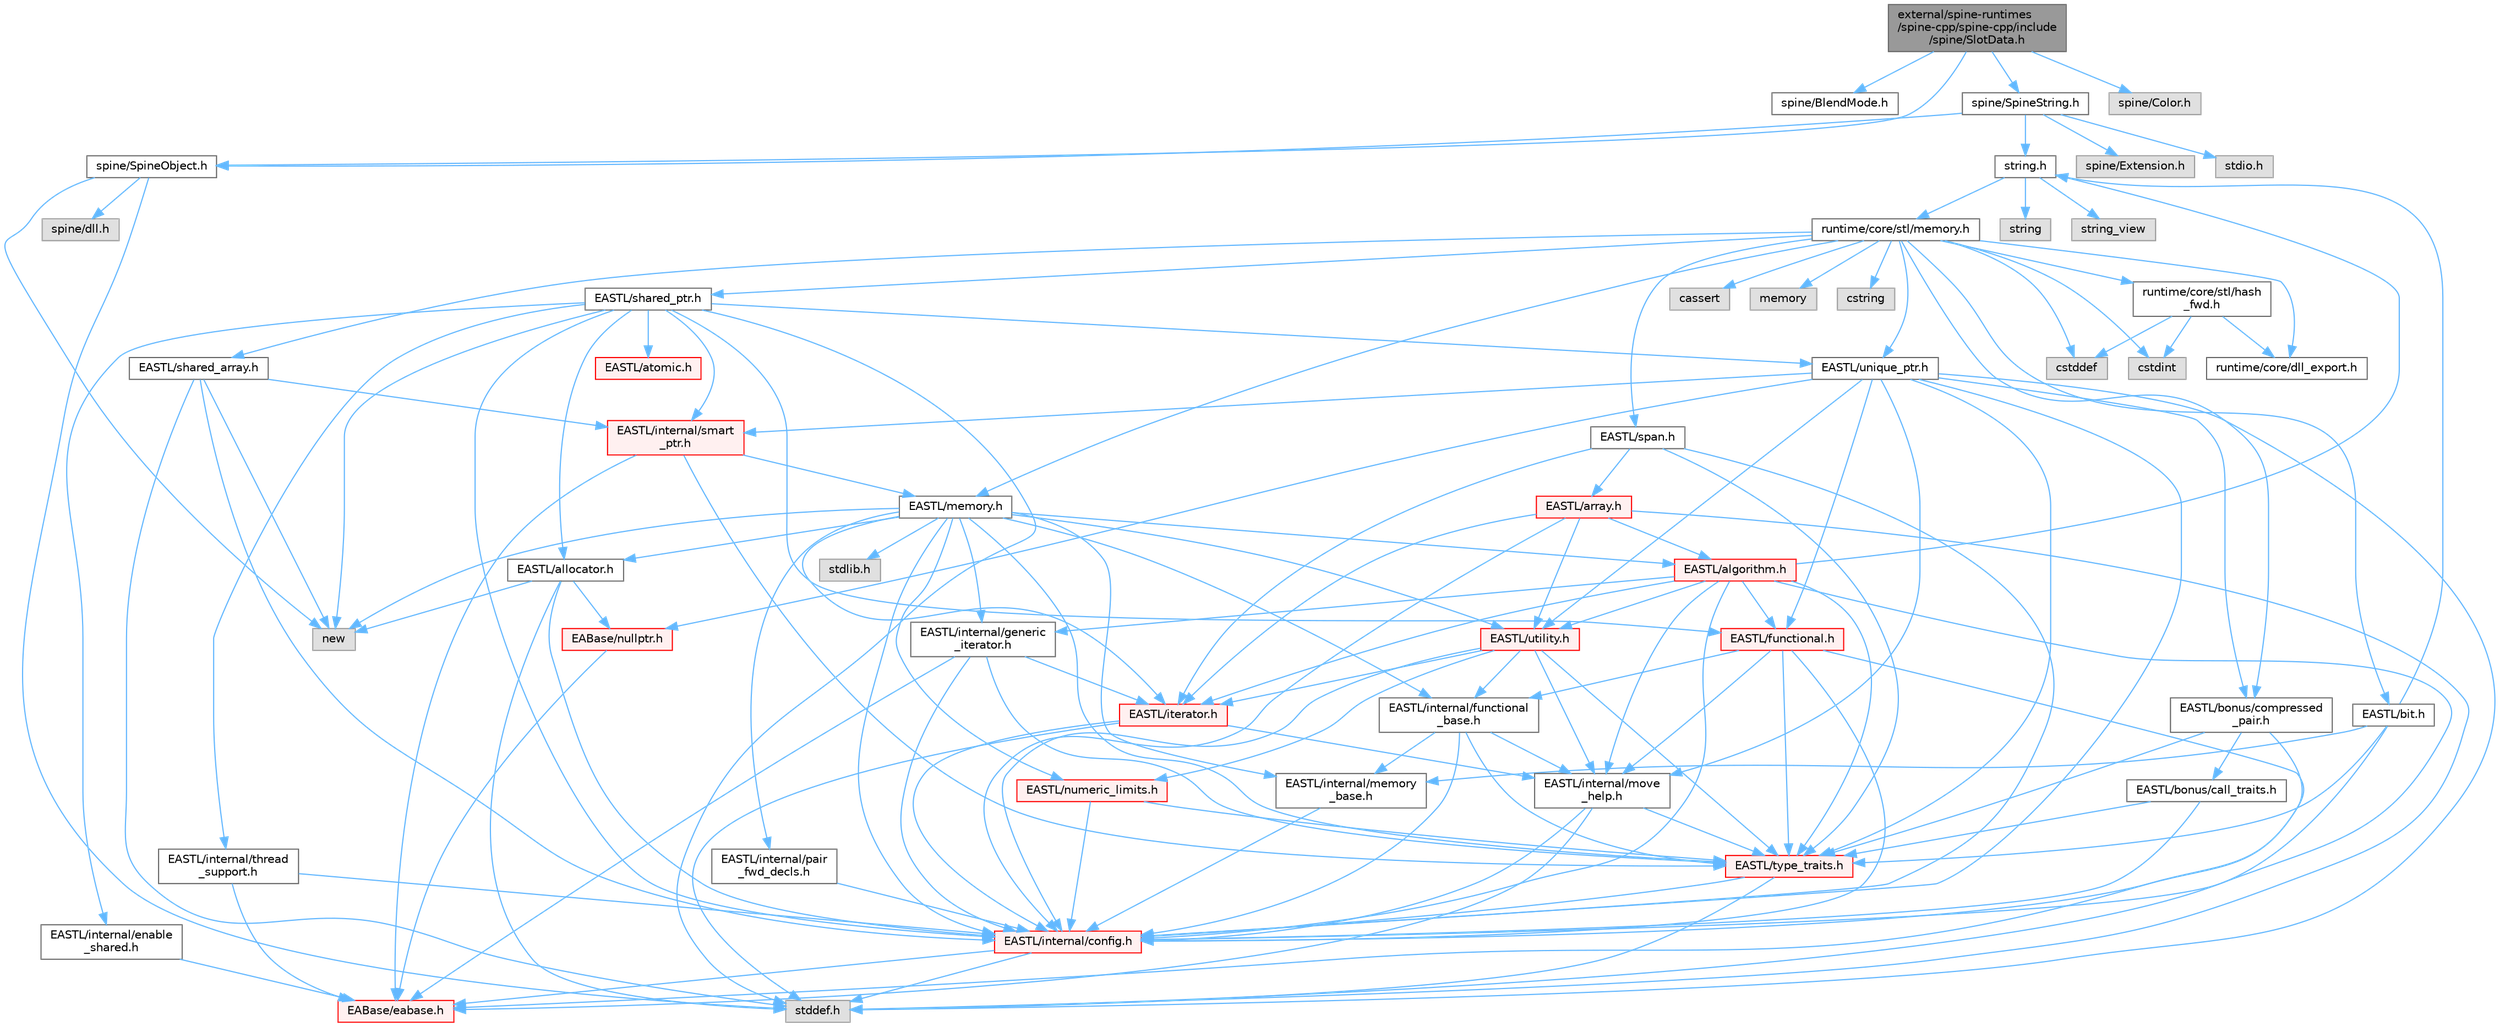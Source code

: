 digraph "external/spine-runtimes/spine-cpp/spine-cpp/include/spine/SlotData.h"
{
 // LATEX_PDF_SIZE
  bgcolor="transparent";
  edge [fontname=Helvetica,fontsize=10,labelfontname=Helvetica,labelfontsize=10];
  node [fontname=Helvetica,fontsize=10,shape=box,height=0.2,width=0.4];
  Node1 [id="Node000001",label="external/spine-runtimes\l/spine-cpp/spine-cpp/include\l/spine/SlotData.h",height=0.2,width=0.4,color="gray40", fillcolor="grey60", style="filled", fontcolor="black",tooltip=" "];
  Node1 -> Node2 [id="edge1_Node000001_Node000002",color="steelblue1",style="solid",tooltip=" "];
  Node2 [id="Node000002",label="spine/BlendMode.h",height=0.2,width=0.4,color="grey40", fillcolor="white", style="filled",URL="$_blend_mode_8h.html",tooltip=" "];
  Node1 -> Node3 [id="edge2_Node000001_Node000003",color="steelblue1",style="solid",tooltip=" "];
  Node3 [id="Node000003",label="spine/SpineObject.h",height=0.2,width=0.4,color="grey40", fillcolor="white", style="filled",URL="$_spine_object_8h.html",tooltip=" "];
  Node3 -> Node4 [id="edge3_Node000003_Node000004",color="steelblue1",style="solid",tooltip=" "];
  Node4 [id="Node000004",label="new",height=0.2,width=0.4,color="grey60", fillcolor="#E0E0E0", style="filled",tooltip=" "];
  Node3 -> Node5 [id="edge4_Node000003_Node000005",color="steelblue1",style="solid",tooltip=" "];
  Node5 [id="Node000005",label="stddef.h",height=0.2,width=0.4,color="grey60", fillcolor="#E0E0E0", style="filled",tooltip=" "];
  Node3 -> Node6 [id="edge5_Node000003_Node000006",color="steelblue1",style="solid",tooltip=" "];
  Node6 [id="Node000006",label="spine/dll.h",height=0.2,width=0.4,color="grey60", fillcolor="#E0E0E0", style="filled",tooltip=" "];
  Node1 -> Node7 [id="edge6_Node000001_Node000007",color="steelblue1",style="solid",tooltip=" "];
  Node7 [id="Node000007",label="spine/SpineString.h",height=0.2,width=0.4,color="grey40", fillcolor="white", style="filled",URL="$_spine_string_8h.html",tooltip=" "];
  Node7 -> Node3 [id="edge7_Node000007_Node000003",color="steelblue1",style="solid",tooltip=" "];
  Node7 -> Node8 [id="edge8_Node000007_Node000008",color="steelblue1",style="solid",tooltip=" "];
  Node8 [id="Node000008",label="spine/Extension.h",height=0.2,width=0.4,color="grey60", fillcolor="#E0E0E0", style="filled",tooltip=" "];
  Node7 -> Node9 [id="edge9_Node000007_Node000009",color="steelblue1",style="solid",tooltip=" "];
  Node9 [id="Node000009",label="string.h",height=0.2,width=0.4,color="grey40", fillcolor="white", style="filled",URL="$string_8h.html",tooltip=" "];
  Node9 -> Node10 [id="edge10_Node000009_Node000010",color="steelblue1",style="solid",tooltip=" "];
  Node10 [id="Node000010",label="string",height=0.2,width=0.4,color="grey60", fillcolor="#E0E0E0", style="filled",tooltip=" "];
  Node9 -> Node11 [id="edge11_Node000009_Node000011",color="steelblue1",style="solid",tooltip=" "];
  Node11 [id="Node000011",label="string_view",height=0.2,width=0.4,color="grey60", fillcolor="#E0E0E0", style="filled",tooltip=" "];
  Node9 -> Node12 [id="edge12_Node000009_Node000012",color="steelblue1",style="solid",tooltip=" "];
  Node12 [id="Node000012",label="runtime/core/stl/memory.h",height=0.2,width=0.4,color="grey40", fillcolor="white", style="filled",URL="$runtime_2core_2stl_2memory_8h.html",tooltip=" "];
  Node12 -> Node13 [id="edge13_Node000012_Node000013",color="steelblue1",style="solid",tooltip=" "];
  Node13 [id="Node000013",label="cstddef",height=0.2,width=0.4,color="grey60", fillcolor="#E0E0E0", style="filled",tooltip=" "];
  Node12 -> Node14 [id="edge14_Node000012_Node000014",color="steelblue1",style="solid",tooltip=" "];
  Node14 [id="Node000014",label="cstdint",height=0.2,width=0.4,color="grey60", fillcolor="#E0E0E0", style="filled",tooltip=" "];
  Node12 -> Node15 [id="edge15_Node000012_Node000015",color="steelblue1",style="solid",tooltip=" "];
  Node15 [id="Node000015",label="cassert",height=0.2,width=0.4,color="grey60", fillcolor="#E0E0E0", style="filled",tooltip=" "];
  Node12 -> Node16 [id="edge16_Node000012_Node000016",color="steelblue1",style="solid",tooltip=" "];
  Node16 [id="Node000016",label="memory",height=0.2,width=0.4,color="grey60", fillcolor="#E0E0E0", style="filled",tooltip=" "];
  Node12 -> Node17 [id="edge17_Node000012_Node000017",color="steelblue1",style="solid",tooltip=" "];
  Node17 [id="Node000017",label="cstring",height=0.2,width=0.4,color="grey60", fillcolor="#E0E0E0", style="filled",tooltip=" "];
  Node12 -> Node18 [id="edge18_Node000012_Node000018",color="steelblue1",style="solid",tooltip=" "];
  Node18 [id="Node000018",label="EASTL/bit.h",height=0.2,width=0.4,color="grey40", fillcolor="white", style="filled",URL="$bit_8h.html",tooltip=" "];
  Node18 -> Node19 [id="edge19_Node000018_Node000019",color="steelblue1",style="solid",tooltip=" "];
  Node19 [id="Node000019",label="EASTL/internal/config.h",height=0.2,width=0.4,color="red", fillcolor="#FFF0F0", style="filled",URL="$runtime_2_e_a_s_t_l_2include_2_e_a_s_t_l_2internal_2config_8h.html",tooltip=" "];
  Node19 -> Node20 [id="edge20_Node000019_Node000020",color="steelblue1",style="solid",tooltip=" "];
  Node20 [id="Node000020",label="EABase/eabase.h",height=0.2,width=0.4,color="red", fillcolor="#FFF0F0", style="filled",URL="$eabase_8h.html",tooltip=" "];
  Node19 -> Node5 [id="edge21_Node000019_Node000005",color="steelblue1",style="solid",tooltip=" "];
  Node18 -> Node27 [id="edge22_Node000018_Node000027",color="steelblue1",style="solid",tooltip=" "];
  Node27 [id="Node000027",label="EASTL/internal/memory\l_base.h",height=0.2,width=0.4,color="grey40", fillcolor="white", style="filled",URL="$memory__base_8h.html",tooltip=" "];
  Node27 -> Node19 [id="edge23_Node000027_Node000019",color="steelblue1",style="solid",tooltip=" "];
  Node18 -> Node28 [id="edge24_Node000018_Node000028",color="steelblue1",style="solid",tooltip=" "];
  Node28 [id="Node000028",label="EASTL/type_traits.h",height=0.2,width=0.4,color="red", fillcolor="#FFF0F0", style="filled",URL="$_e_a_s_t_l_2include_2_e_a_s_t_l_2type__traits_8h.html",tooltip=" "];
  Node28 -> Node19 [id="edge25_Node000028_Node000019",color="steelblue1",style="solid",tooltip=" "];
  Node28 -> Node5 [id="edge26_Node000028_Node000005",color="steelblue1",style="solid",tooltip=" "];
  Node18 -> Node9 [id="edge27_Node000018_Node000009",color="steelblue1",style="solid",tooltip=" "];
  Node12 -> Node38 [id="edge28_Node000012_Node000038",color="steelblue1",style="solid",tooltip=" "];
  Node38 [id="Node000038",label="EASTL/memory.h",height=0.2,width=0.4,color="grey40", fillcolor="white", style="filled",URL="$runtime_2_e_a_s_t_l_2include_2_e_a_s_t_l_2memory_8h.html",tooltip=" "];
  Node38 -> Node19 [id="edge29_Node000038_Node000019",color="steelblue1",style="solid",tooltip=" "];
  Node38 -> Node27 [id="edge30_Node000038_Node000027",color="steelblue1",style="solid",tooltip=" "];
  Node38 -> Node39 [id="edge31_Node000038_Node000039",color="steelblue1",style="solid",tooltip=" "];
  Node39 [id="Node000039",label="EASTL/internal/generic\l_iterator.h",height=0.2,width=0.4,color="grey40", fillcolor="white", style="filled",URL="$generic__iterator_8h.html",tooltip=" "];
  Node39 -> Node20 [id="edge32_Node000039_Node000020",color="steelblue1",style="solid",tooltip=" "];
  Node39 -> Node19 [id="edge33_Node000039_Node000019",color="steelblue1",style="solid",tooltip=" "];
  Node39 -> Node40 [id="edge34_Node000039_Node000040",color="steelblue1",style="solid",tooltip=" "];
  Node40 [id="Node000040",label="EASTL/iterator.h",height=0.2,width=0.4,color="red", fillcolor="#FFF0F0", style="filled",URL="$_e_a_s_t_l_2include_2_e_a_s_t_l_2iterator_8h.html",tooltip=" "];
  Node40 -> Node19 [id="edge35_Node000040_Node000019",color="steelblue1",style="solid",tooltip=" "];
  Node40 -> Node41 [id="edge36_Node000040_Node000041",color="steelblue1",style="solid",tooltip=" "];
  Node41 [id="Node000041",label="EASTL/internal/move\l_help.h",height=0.2,width=0.4,color="grey40", fillcolor="white", style="filled",URL="$move__help_8h.html",tooltip=" "];
  Node41 -> Node20 [id="edge37_Node000041_Node000020",color="steelblue1",style="solid",tooltip=" "];
  Node41 -> Node19 [id="edge38_Node000041_Node000019",color="steelblue1",style="solid",tooltip=" "];
  Node41 -> Node28 [id="edge39_Node000041_Node000028",color="steelblue1",style="solid",tooltip=" "];
  Node40 -> Node5 [id="edge40_Node000040_Node000005",color="steelblue1",style="solid",tooltip=" "];
  Node39 -> Node28 [id="edge41_Node000039_Node000028",color="steelblue1",style="solid",tooltip=" "];
  Node38 -> Node43 [id="edge42_Node000038_Node000043",color="steelblue1",style="solid",tooltip=" "];
  Node43 [id="Node000043",label="EASTL/internal/pair\l_fwd_decls.h",height=0.2,width=0.4,color="grey40", fillcolor="white", style="filled",URL="$pair__fwd__decls_8h.html",tooltip=" "];
  Node43 -> Node19 [id="edge43_Node000043_Node000019",color="steelblue1",style="solid",tooltip=" "];
  Node38 -> Node44 [id="edge44_Node000038_Node000044",color="steelblue1",style="solid",tooltip=" "];
  Node44 [id="Node000044",label="EASTL/internal/functional\l_base.h",height=0.2,width=0.4,color="grey40", fillcolor="white", style="filled",URL="$functional__base_8h.html",tooltip=" "];
  Node44 -> Node19 [id="edge45_Node000044_Node000019",color="steelblue1",style="solid",tooltip=" "];
  Node44 -> Node27 [id="edge46_Node000044_Node000027",color="steelblue1",style="solid",tooltip=" "];
  Node44 -> Node41 [id="edge47_Node000044_Node000041",color="steelblue1",style="solid",tooltip=" "];
  Node44 -> Node28 [id="edge48_Node000044_Node000028",color="steelblue1",style="solid",tooltip=" "];
  Node38 -> Node45 [id="edge49_Node000038_Node000045",color="steelblue1",style="solid",tooltip=" "];
  Node45 [id="Node000045",label="EASTL/algorithm.h",height=0.2,width=0.4,color="red", fillcolor="#FFF0F0", style="filled",URL="$_e_a_s_t_l_2include_2_e_a_s_t_l_2algorithm_8h.html",tooltip=" "];
  Node45 -> Node19 [id="edge50_Node000045_Node000019",color="steelblue1",style="solid",tooltip=" "];
  Node45 -> Node28 [id="edge51_Node000045_Node000028",color="steelblue1",style="solid",tooltip=" "];
  Node45 -> Node41 [id="edge52_Node000045_Node000041",color="steelblue1",style="solid",tooltip=" "];
  Node45 -> Node40 [id="edge53_Node000045_Node000040",color="steelblue1",style="solid",tooltip=" "];
  Node45 -> Node48 [id="edge54_Node000045_Node000048",color="steelblue1",style="solid",tooltip=" "];
  Node48 [id="Node000048",label="EASTL/functional.h",height=0.2,width=0.4,color="red", fillcolor="#FFF0F0", style="filled",URL="$_e_a_s_t_l_2include_2_e_a_s_t_l_2functional_8h.html",tooltip=" "];
  Node48 -> Node20 [id="edge55_Node000048_Node000020",color="steelblue1",style="solid",tooltip=" "];
  Node48 -> Node19 [id="edge56_Node000048_Node000019",color="steelblue1",style="solid",tooltip=" "];
  Node48 -> Node41 [id="edge57_Node000048_Node000041",color="steelblue1",style="solid",tooltip=" "];
  Node48 -> Node28 [id="edge58_Node000048_Node000028",color="steelblue1",style="solid",tooltip=" "];
  Node48 -> Node44 [id="edge59_Node000048_Node000044",color="steelblue1",style="solid",tooltip=" "];
  Node45 -> Node54 [id="edge60_Node000045_Node000054",color="steelblue1",style="solid",tooltip=" "];
  Node54 [id="Node000054",label="EASTL/utility.h",height=0.2,width=0.4,color="red", fillcolor="#FFF0F0", style="filled",URL="$runtime_2_e_a_s_t_l_2include_2_e_a_s_t_l_2utility_8h.html",tooltip=" "];
  Node54 -> Node19 [id="edge61_Node000054_Node000019",color="steelblue1",style="solid",tooltip=" "];
  Node54 -> Node28 [id="edge62_Node000054_Node000028",color="steelblue1",style="solid",tooltip=" "];
  Node54 -> Node40 [id="edge63_Node000054_Node000040",color="steelblue1",style="solid",tooltip=" "];
  Node54 -> Node55 [id="edge64_Node000054_Node000055",color="steelblue1",style="solid",tooltip=" "];
  Node55 [id="Node000055",label="EASTL/numeric_limits.h",height=0.2,width=0.4,color="red", fillcolor="#FFF0F0", style="filled",URL="$numeric__limits_8h.html",tooltip=" "];
  Node55 -> Node19 [id="edge65_Node000055_Node000019",color="steelblue1",style="solid",tooltip=" "];
  Node55 -> Node28 [id="edge66_Node000055_Node000028",color="steelblue1",style="solid",tooltip=" "];
  Node54 -> Node44 [id="edge67_Node000054_Node000044",color="steelblue1",style="solid",tooltip=" "];
  Node54 -> Node41 [id="edge68_Node000054_Node000041",color="steelblue1",style="solid",tooltip=" "];
  Node45 -> Node39 [id="edge69_Node000045_Node000039",color="steelblue1",style="solid",tooltip=" "];
  Node45 -> Node5 [id="edge70_Node000045_Node000005",color="steelblue1",style="solid",tooltip=" "];
  Node45 -> Node9 [id="edge71_Node000045_Node000009",color="steelblue1",style="solid",tooltip=" "];
  Node38 -> Node28 [id="edge72_Node000038_Node000028",color="steelblue1",style="solid",tooltip=" "];
  Node38 -> Node52 [id="edge73_Node000038_Node000052",color="steelblue1",style="solid",tooltip=" "];
  Node52 [id="Node000052",label="EASTL/allocator.h",height=0.2,width=0.4,color="grey40", fillcolor="white", style="filled",URL="$runtime_2_e_a_s_t_l_2include_2_e_a_s_t_l_2allocator_8h.html",tooltip=" "];
  Node52 -> Node19 [id="edge74_Node000052_Node000019",color="steelblue1",style="solid",tooltip=" "];
  Node52 -> Node30 [id="edge75_Node000052_Node000030",color="steelblue1",style="solid",tooltip=" "];
  Node30 [id="Node000030",label="EABase/nullptr.h",height=0.2,width=0.4,color="red", fillcolor="#FFF0F0", style="filled",URL="$nullptr_8h.html",tooltip=" "];
  Node30 -> Node20 [id="edge76_Node000030_Node000020",color="steelblue1",style="solid",tooltip=" "];
  Node52 -> Node5 [id="edge77_Node000052_Node000005",color="steelblue1",style="solid",tooltip=" "];
  Node52 -> Node4 [id="edge78_Node000052_Node000004",color="steelblue1",style="solid",tooltip=" "];
  Node38 -> Node40 [id="edge79_Node000038_Node000040",color="steelblue1",style="solid",tooltip=" "];
  Node38 -> Node54 [id="edge80_Node000038_Node000054",color="steelblue1",style="solid",tooltip=" "];
  Node38 -> Node55 [id="edge81_Node000038_Node000055",color="steelblue1",style="solid",tooltip=" "];
  Node38 -> Node64 [id="edge82_Node000038_Node000064",color="steelblue1",style="solid",tooltip=" "];
  Node64 [id="Node000064",label="stdlib.h",height=0.2,width=0.4,color="grey60", fillcolor="#E0E0E0", style="filled",tooltip=" "];
  Node38 -> Node4 [id="edge83_Node000038_Node000004",color="steelblue1",style="solid",tooltip=" "];
  Node12 -> Node65 [id="edge84_Node000012_Node000065",color="steelblue1",style="solid",tooltip=" "];
  Node65 [id="Node000065",label="EASTL/shared_array.h",height=0.2,width=0.4,color="grey40", fillcolor="white", style="filled",URL="$shared__array_8h.html",tooltip=" "];
  Node65 -> Node19 [id="edge85_Node000065_Node000019",color="steelblue1",style="solid",tooltip=" "];
  Node65 -> Node66 [id="edge86_Node000065_Node000066",color="steelblue1",style="solid",tooltip=" "];
  Node66 [id="Node000066",label="EASTL/internal/smart\l_ptr.h",height=0.2,width=0.4,color="red", fillcolor="#FFF0F0", style="filled",URL="$smart__ptr_8h.html",tooltip=" "];
  Node66 -> Node20 [id="edge87_Node000066_Node000020",color="steelblue1",style="solid",tooltip=" "];
  Node66 -> Node38 [id="edge88_Node000066_Node000038",color="steelblue1",style="solid",tooltip=" "];
  Node66 -> Node28 [id="edge89_Node000066_Node000028",color="steelblue1",style="solid",tooltip=" "];
  Node65 -> Node4 [id="edge90_Node000065_Node000004",color="steelblue1",style="solid",tooltip=" "];
  Node65 -> Node5 [id="edge91_Node000065_Node000005",color="steelblue1",style="solid",tooltip=" "];
  Node12 -> Node68 [id="edge92_Node000012_Node000068",color="steelblue1",style="solid",tooltip=" "];
  Node68 [id="Node000068",label="EASTL/unique_ptr.h",height=0.2,width=0.4,color="grey40", fillcolor="white", style="filled",URL="$unique__ptr_8h.html",tooltip=" "];
  Node68 -> Node30 [id="edge93_Node000068_Node000030",color="steelblue1",style="solid",tooltip=" "];
  Node68 -> Node69 [id="edge94_Node000068_Node000069",color="steelblue1",style="solid",tooltip=" "];
  Node69 [id="Node000069",label="EASTL/bonus/compressed\l_pair.h",height=0.2,width=0.4,color="grey40", fillcolor="white", style="filled",URL="$compressed__pair_8h.html",tooltip=" "];
  Node69 -> Node19 [id="edge95_Node000069_Node000019",color="steelblue1",style="solid",tooltip=" "];
  Node69 -> Node28 [id="edge96_Node000069_Node000028",color="steelblue1",style="solid",tooltip=" "];
  Node69 -> Node70 [id="edge97_Node000069_Node000070",color="steelblue1",style="solid",tooltip=" "];
  Node70 [id="Node000070",label="EASTL/bonus/call_traits.h",height=0.2,width=0.4,color="grey40", fillcolor="white", style="filled",URL="$call__traits_8h.html",tooltip=" "];
  Node70 -> Node19 [id="edge98_Node000070_Node000019",color="steelblue1",style="solid",tooltip=" "];
  Node70 -> Node28 [id="edge99_Node000070_Node000028",color="steelblue1",style="solid",tooltip=" "];
  Node68 -> Node48 [id="edge100_Node000068_Node000048",color="steelblue1",style="solid",tooltip=" "];
  Node68 -> Node19 [id="edge101_Node000068_Node000019",color="steelblue1",style="solid",tooltip=" "];
  Node68 -> Node41 [id="edge102_Node000068_Node000041",color="steelblue1",style="solid",tooltip=" "];
  Node68 -> Node66 [id="edge103_Node000068_Node000066",color="steelblue1",style="solid",tooltip=" "];
  Node68 -> Node28 [id="edge104_Node000068_Node000028",color="steelblue1",style="solid",tooltip=" "];
  Node68 -> Node54 [id="edge105_Node000068_Node000054",color="steelblue1",style="solid",tooltip=" "];
  Node68 -> Node5 [id="edge106_Node000068_Node000005",color="steelblue1",style="solid",tooltip=" "];
  Node12 -> Node71 [id="edge107_Node000012_Node000071",color="steelblue1",style="solid",tooltip=" "];
  Node71 [id="Node000071",label="EASTL/shared_ptr.h",height=0.2,width=0.4,color="grey40", fillcolor="white", style="filled",URL="$shared__ptr_8h.html",tooltip=" "];
  Node71 -> Node19 [id="edge108_Node000071_Node000019",color="steelblue1",style="solid",tooltip=" "];
  Node71 -> Node66 [id="edge109_Node000071_Node000066",color="steelblue1",style="solid",tooltip=" "];
  Node71 -> Node72 [id="edge110_Node000071_Node000072",color="steelblue1",style="solid",tooltip=" "];
  Node72 [id="Node000072",label="EASTL/internal/thread\l_support.h",height=0.2,width=0.4,color="grey40", fillcolor="white", style="filled",URL="$thread__support_8h.html",tooltip=" "];
  Node72 -> Node20 [id="edge111_Node000072_Node000020",color="steelblue1",style="solid",tooltip=" "];
  Node72 -> Node19 [id="edge112_Node000072_Node000019",color="steelblue1",style="solid",tooltip=" "];
  Node71 -> Node68 [id="edge113_Node000071_Node000068",color="steelblue1",style="solid",tooltip=" "];
  Node71 -> Node48 [id="edge114_Node000071_Node000048",color="steelblue1",style="solid",tooltip=" "];
  Node71 -> Node52 [id="edge115_Node000071_Node000052",color="steelblue1",style="solid",tooltip=" "];
  Node71 -> Node73 [id="edge116_Node000071_Node000073",color="steelblue1",style="solid",tooltip=" "];
  Node73 [id="Node000073",label="EASTL/atomic.h",height=0.2,width=0.4,color="red", fillcolor="#FFF0F0", style="filled",URL="$runtime_2_e_a_s_t_l_2include_2_e_a_s_t_l_2atomic_8h.html",tooltip=" "];
  Node71 -> Node4 [id="edge117_Node000071_Node000004",color="steelblue1",style="solid",tooltip=" "];
  Node71 -> Node5 [id="edge118_Node000071_Node000005",color="steelblue1",style="solid",tooltip=" "];
  Node71 -> Node150 [id="edge119_Node000071_Node000150",color="steelblue1",style="solid",tooltip=" "];
  Node150 [id="Node000150",label="EASTL/internal/enable\l_shared.h",height=0.2,width=0.4,color="grey40", fillcolor="white", style="filled",URL="$enable__shared_8h.html",tooltip=" "];
  Node150 -> Node20 [id="edge120_Node000150_Node000020",color="steelblue1",style="solid",tooltip=" "];
  Node12 -> Node151 [id="edge121_Node000012_Node000151",color="steelblue1",style="solid",tooltip=" "];
  Node151 [id="Node000151",label="EASTL/span.h",height=0.2,width=0.4,color="grey40", fillcolor="white", style="filled",URL="$span_8h.html",tooltip=" "];
  Node151 -> Node19 [id="edge122_Node000151_Node000019",color="steelblue1",style="solid",tooltip=" "];
  Node151 -> Node28 [id="edge123_Node000151_Node000028",color="steelblue1",style="solid",tooltip=" "];
  Node151 -> Node40 [id="edge124_Node000151_Node000040",color="steelblue1",style="solid",tooltip=" "];
  Node151 -> Node152 [id="edge125_Node000151_Node000152",color="steelblue1",style="solid",tooltip=" "];
  Node152 [id="Node000152",label="EASTL/array.h",height=0.2,width=0.4,color="red", fillcolor="#FFF0F0", style="filled",URL="$runtime_2_e_a_s_t_l_2include_2_e_a_s_t_l_2array_8h.html",tooltip=" "];
  Node152 -> Node19 [id="edge126_Node000152_Node000019",color="steelblue1",style="solid",tooltip=" "];
  Node152 -> Node40 [id="edge127_Node000152_Node000040",color="steelblue1",style="solid",tooltip=" "];
  Node152 -> Node45 [id="edge128_Node000152_Node000045",color="steelblue1",style="solid",tooltip=" "];
  Node152 -> Node54 [id="edge129_Node000152_Node000054",color="steelblue1",style="solid",tooltip=" "];
  Node152 -> Node5 [id="edge130_Node000152_Node000005",color="steelblue1",style="solid",tooltip=" "];
  Node12 -> Node69 [id="edge131_Node000012_Node000069",color="steelblue1",style="solid",tooltip=" "];
  Node12 -> Node154 [id="edge132_Node000012_Node000154",color="steelblue1",style="solid",tooltip=" "];
  Node154 [id="Node000154",label="runtime/core/dll_export.h",height=0.2,width=0.4,color="grey40", fillcolor="white", style="filled",URL="$dll__export_8h.html",tooltip=" "];
  Node12 -> Node155 [id="edge133_Node000012_Node000155",color="steelblue1",style="solid",tooltip=" "];
  Node155 [id="Node000155",label="runtime/core/stl/hash\l_fwd.h",height=0.2,width=0.4,color="grey40", fillcolor="white", style="filled",URL="$hash__fwd_8h.html",tooltip=" "];
  Node155 -> Node13 [id="edge134_Node000155_Node000013",color="steelblue1",style="solid",tooltip=" "];
  Node155 -> Node14 [id="edge135_Node000155_Node000014",color="steelblue1",style="solid",tooltip=" "];
  Node155 -> Node154 [id="edge136_Node000155_Node000154",color="steelblue1",style="solid",tooltip=" "];
  Node7 -> Node156 [id="edge137_Node000007_Node000156",color="steelblue1",style="solid",tooltip=" "];
  Node156 [id="Node000156",label="stdio.h",height=0.2,width=0.4,color="grey60", fillcolor="#E0E0E0", style="filled",tooltip=" "];
  Node1 -> Node157 [id="edge138_Node000001_Node000157",color="steelblue1",style="solid",tooltip=" "];
  Node157 [id="Node000157",label="spine/Color.h",height=0.2,width=0.4,color="grey60", fillcolor="#E0E0E0", style="filled",tooltip=" "];
}

